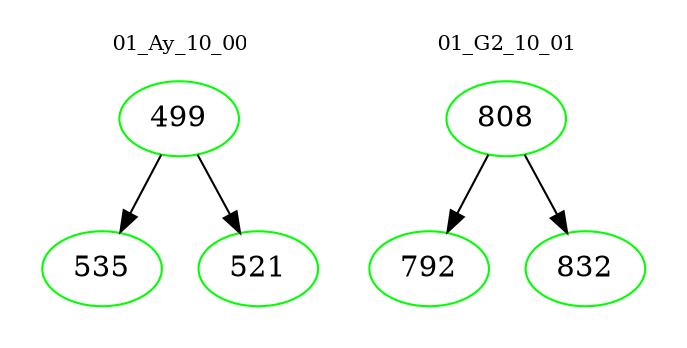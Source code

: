 digraph{
subgraph cluster_0 {
color = white
label = "01_Ay_10_00";
fontsize=10;
T0_499 [label="499", color="green"]
T0_499 -> T0_535 [color="black"]
T0_535 [label="535", color="green"]
T0_499 -> T0_521 [color="black"]
T0_521 [label="521", color="green"]
}
subgraph cluster_1 {
color = white
label = "01_G2_10_01";
fontsize=10;
T1_808 [label="808", color="green"]
T1_808 -> T1_792 [color="black"]
T1_792 [label="792", color="green"]
T1_808 -> T1_832 [color="black"]
T1_832 [label="832", color="green"]
}
}
